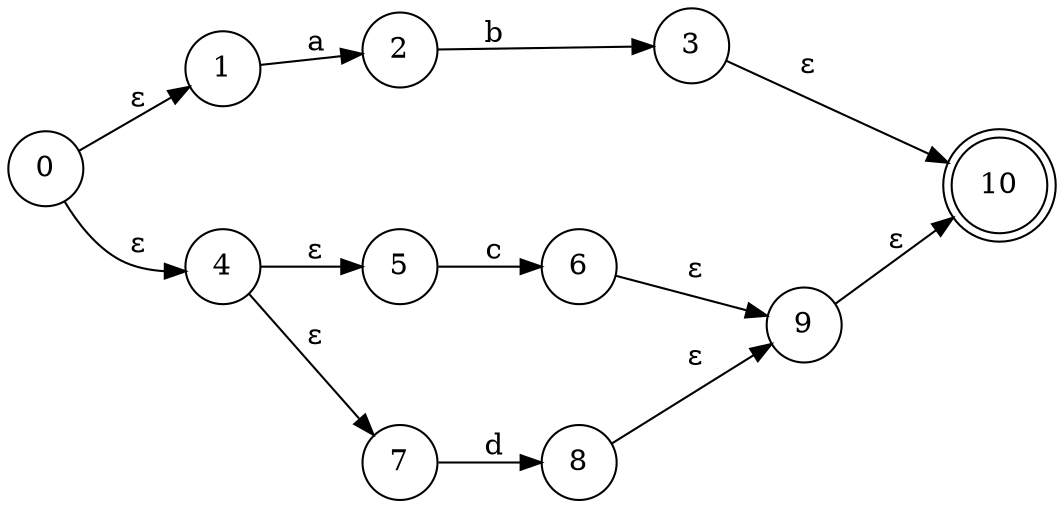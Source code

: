 digraph G { 
nodesep=0.8; 
ranksep=0.5; 
rankdir = LR; 
node[shape = circle ]; 
0->1 [ label = " ε"]; 
1->2 [ label = " a"]; 
2->3 [ label = " b"]; 
0->4 [ label = " ε"]; 
4->5 [ label = " ε"]; 
5->6 [ label = " c"]; 
4->7 [ label = " ε"]; 
7->8 [ label = " d"]; 
8->9 [ label = " ε"]; 
6->9 [ label = " ε"]; 
9->10 [ label = " ε"]; 
3->10 [ label = " ε"]; 
10[ shape = doublecircle];}